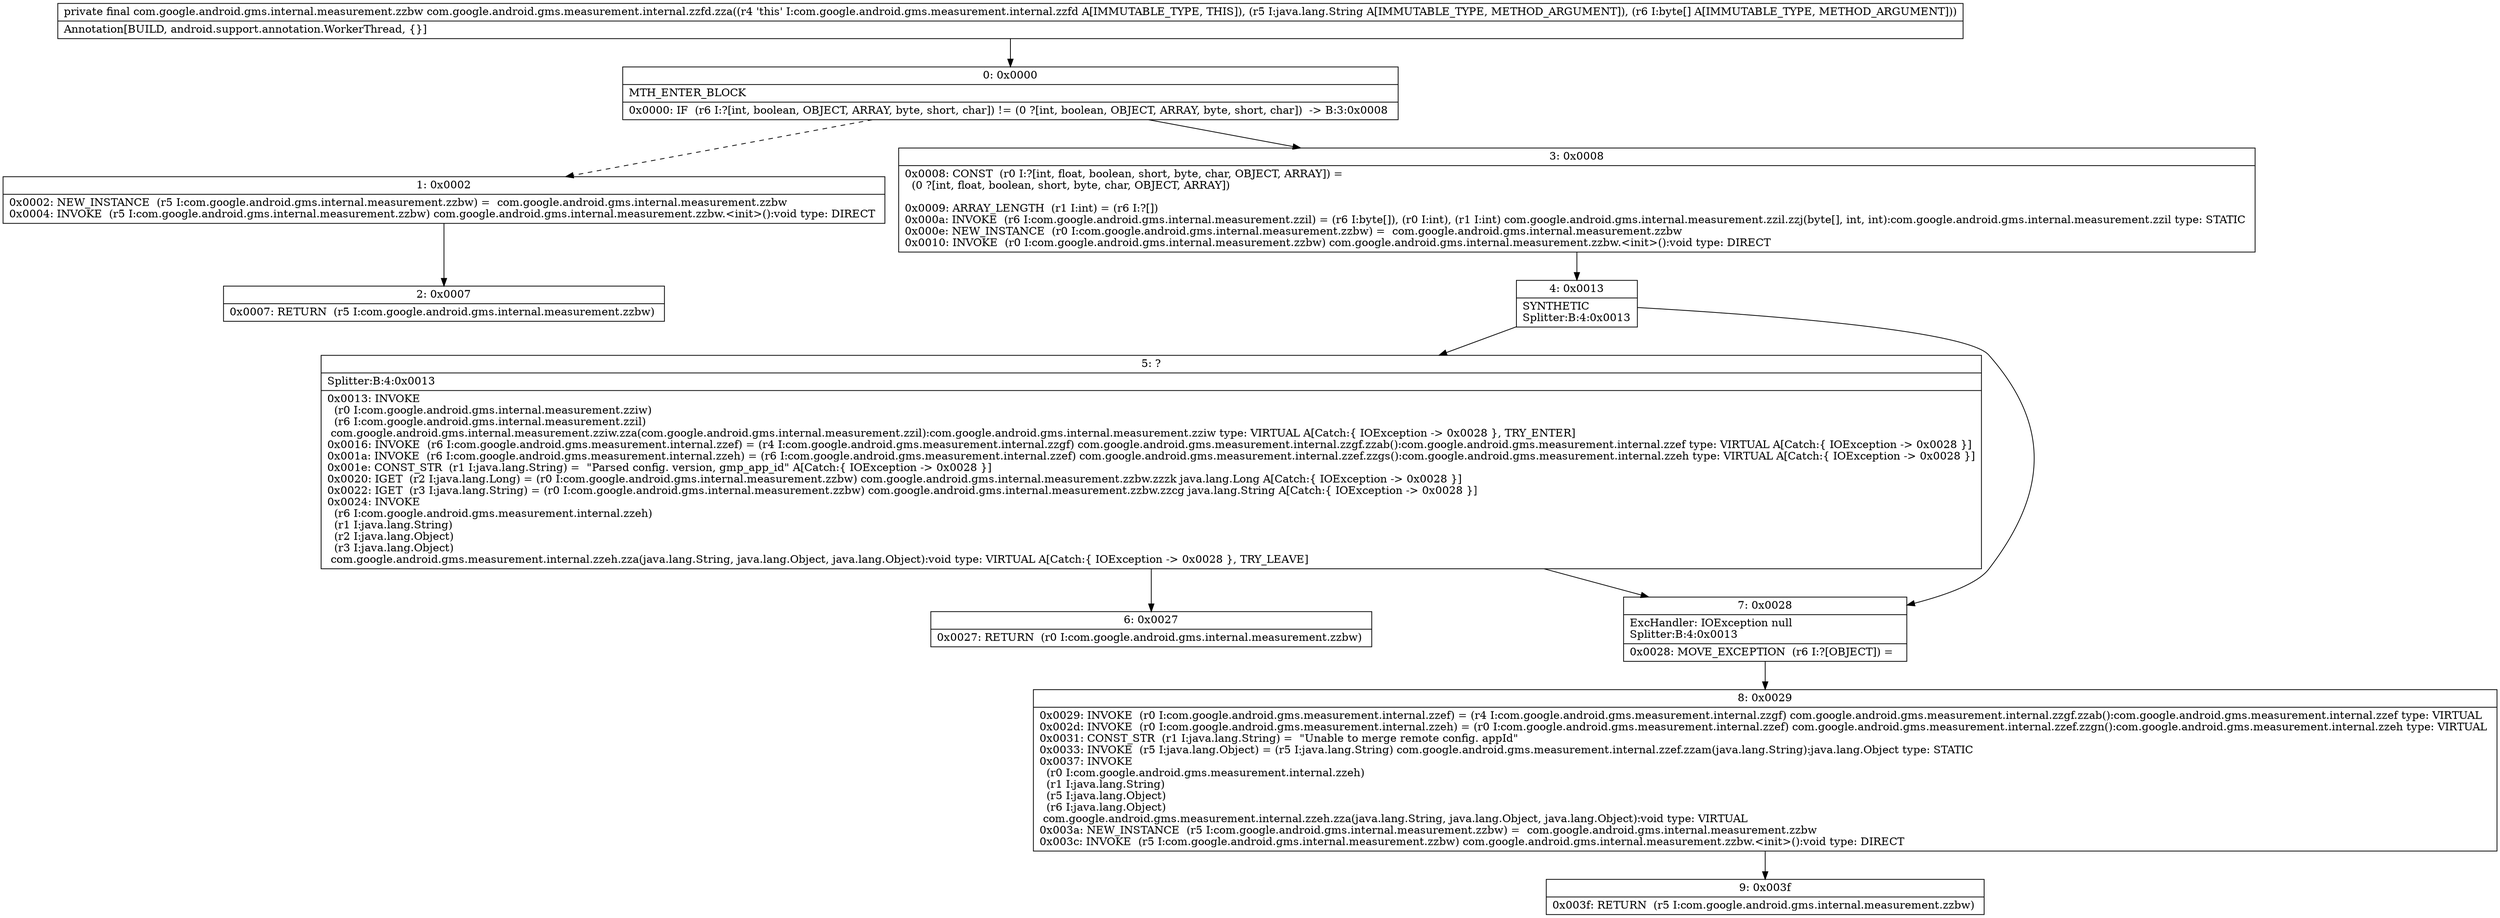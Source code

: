 digraph "CFG forcom.google.android.gms.measurement.internal.zzfd.zza(Ljava\/lang\/String;[B)Lcom\/google\/android\/gms\/internal\/measurement\/zzbw;" {
Node_0 [shape=record,label="{0\:\ 0x0000|MTH_ENTER_BLOCK\l|0x0000: IF  (r6 I:?[int, boolean, OBJECT, ARRAY, byte, short, char]) != (0 ?[int, boolean, OBJECT, ARRAY, byte, short, char])  \-\> B:3:0x0008 \l}"];
Node_1 [shape=record,label="{1\:\ 0x0002|0x0002: NEW_INSTANCE  (r5 I:com.google.android.gms.internal.measurement.zzbw) =  com.google.android.gms.internal.measurement.zzbw \l0x0004: INVOKE  (r5 I:com.google.android.gms.internal.measurement.zzbw) com.google.android.gms.internal.measurement.zzbw.\<init\>():void type: DIRECT \l}"];
Node_2 [shape=record,label="{2\:\ 0x0007|0x0007: RETURN  (r5 I:com.google.android.gms.internal.measurement.zzbw) \l}"];
Node_3 [shape=record,label="{3\:\ 0x0008|0x0008: CONST  (r0 I:?[int, float, boolean, short, byte, char, OBJECT, ARRAY]) = \l  (0 ?[int, float, boolean, short, byte, char, OBJECT, ARRAY])\l \l0x0009: ARRAY_LENGTH  (r1 I:int) = (r6 I:?[]) \l0x000a: INVOKE  (r6 I:com.google.android.gms.internal.measurement.zzil) = (r6 I:byte[]), (r0 I:int), (r1 I:int) com.google.android.gms.internal.measurement.zzil.zzj(byte[], int, int):com.google.android.gms.internal.measurement.zzil type: STATIC \l0x000e: NEW_INSTANCE  (r0 I:com.google.android.gms.internal.measurement.zzbw) =  com.google.android.gms.internal.measurement.zzbw \l0x0010: INVOKE  (r0 I:com.google.android.gms.internal.measurement.zzbw) com.google.android.gms.internal.measurement.zzbw.\<init\>():void type: DIRECT \l}"];
Node_4 [shape=record,label="{4\:\ 0x0013|SYNTHETIC\lSplitter:B:4:0x0013\l}"];
Node_5 [shape=record,label="{5\:\ ?|Splitter:B:4:0x0013\l|0x0013: INVOKE  \l  (r0 I:com.google.android.gms.internal.measurement.zziw)\l  (r6 I:com.google.android.gms.internal.measurement.zzil)\l com.google.android.gms.internal.measurement.zziw.zza(com.google.android.gms.internal.measurement.zzil):com.google.android.gms.internal.measurement.zziw type: VIRTUAL A[Catch:\{ IOException \-\> 0x0028 \}, TRY_ENTER]\l0x0016: INVOKE  (r6 I:com.google.android.gms.measurement.internal.zzef) = (r4 I:com.google.android.gms.measurement.internal.zzgf) com.google.android.gms.measurement.internal.zzgf.zzab():com.google.android.gms.measurement.internal.zzef type: VIRTUAL A[Catch:\{ IOException \-\> 0x0028 \}]\l0x001a: INVOKE  (r6 I:com.google.android.gms.measurement.internal.zzeh) = (r6 I:com.google.android.gms.measurement.internal.zzef) com.google.android.gms.measurement.internal.zzef.zzgs():com.google.android.gms.measurement.internal.zzeh type: VIRTUAL A[Catch:\{ IOException \-\> 0x0028 \}]\l0x001e: CONST_STR  (r1 I:java.lang.String) =  \"Parsed config. version, gmp_app_id\" A[Catch:\{ IOException \-\> 0x0028 \}]\l0x0020: IGET  (r2 I:java.lang.Long) = (r0 I:com.google.android.gms.internal.measurement.zzbw) com.google.android.gms.internal.measurement.zzbw.zzzk java.lang.Long A[Catch:\{ IOException \-\> 0x0028 \}]\l0x0022: IGET  (r3 I:java.lang.String) = (r0 I:com.google.android.gms.internal.measurement.zzbw) com.google.android.gms.internal.measurement.zzbw.zzcg java.lang.String A[Catch:\{ IOException \-\> 0x0028 \}]\l0x0024: INVOKE  \l  (r6 I:com.google.android.gms.measurement.internal.zzeh)\l  (r1 I:java.lang.String)\l  (r2 I:java.lang.Object)\l  (r3 I:java.lang.Object)\l com.google.android.gms.measurement.internal.zzeh.zza(java.lang.String, java.lang.Object, java.lang.Object):void type: VIRTUAL A[Catch:\{ IOException \-\> 0x0028 \}, TRY_LEAVE]\l}"];
Node_6 [shape=record,label="{6\:\ 0x0027|0x0027: RETURN  (r0 I:com.google.android.gms.internal.measurement.zzbw) \l}"];
Node_7 [shape=record,label="{7\:\ 0x0028|ExcHandler: IOException null\lSplitter:B:4:0x0013\l|0x0028: MOVE_EXCEPTION  (r6 I:?[OBJECT]) =  \l}"];
Node_8 [shape=record,label="{8\:\ 0x0029|0x0029: INVOKE  (r0 I:com.google.android.gms.measurement.internal.zzef) = (r4 I:com.google.android.gms.measurement.internal.zzgf) com.google.android.gms.measurement.internal.zzgf.zzab():com.google.android.gms.measurement.internal.zzef type: VIRTUAL \l0x002d: INVOKE  (r0 I:com.google.android.gms.measurement.internal.zzeh) = (r0 I:com.google.android.gms.measurement.internal.zzef) com.google.android.gms.measurement.internal.zzef.zzgn():com.google.android.gms.measurement.internal.zzeh type: VIRTUAL \l0x0031: CONST_STR  (r1 I:java.lang.String) =  \"Unable to merge remote config. appId\" \l0x0033: INVOKE  (r5 I:java.lang.Object) = (r5 I:java.lang.String) com.google.android.gms.measurement.internal.zzef.zzam(java.lang.String):java.lang.Object type: STATIC \l0x0037: INVOKE  \l  (r0 I:com.google.android.gms.measurement.internal.zzeh)\l  (r1 I:java.lang.String)\l  (r5 I:java.lang.Object)\l  (r6 I:java.lang.Object)\l com.google.android.gms.measurement.internal.zzeh.zza(java.lang.String, java.lang.Object, java.lang.Object):void type: VIRTUAL \l0x003a: NEW_INSTANCE  (r5 I:com.google.android.gms.internal.measurement.zzbw) =  com.google.android.gms.internal.measurement.zzbw \l0x003c: INVOKE  (r5 I:com.google.android.gms.internal.measurement.zzbw) com.google.android.gms.internal.measurement.zzbw.\<init\>():void type: DIRECT \l}"];
Node_9 [shape=record,label="{9\:\ 0x003f|0x003f: RETURN  (r5 I:com.google.android.gms.internal.measurement.zzbw) \l}"];
MethodNode[shape=record,label="{private final com.google.android.gms.internal.measurement.zzbw com.google.android.gms.measurement.internal.zzfd.zza((r4 'this' I:com.google.android.gms.measurement.internal.zzfd A[IMMUTABLE_TYPE, THIS]), (r5 I:java.lang.String A[IMMUTABLE_TYPE, METHOD_ARGUMENT]), (r6 I:byte[] A[IMMUTABLE_TYPE, METHOD_ARGUMENT]))  | Annotation[BUILD, android.support.annotation.WorkerThread, \{\}]\l}"];
MethodNode -> Node_0;
Node_0 -> Node_1[style=dashed];
Node_0 -> Node_3;
Node_1 -> Node_2;
Node_3 -> Node_4;
Node_4 -> Node_5;
Node_4 -> Node_7;
Node_5 -> Node_6;
Node_5 -> Node_7;
Node_7 -> Node_8;
Node_8 -> Node_9;
}

